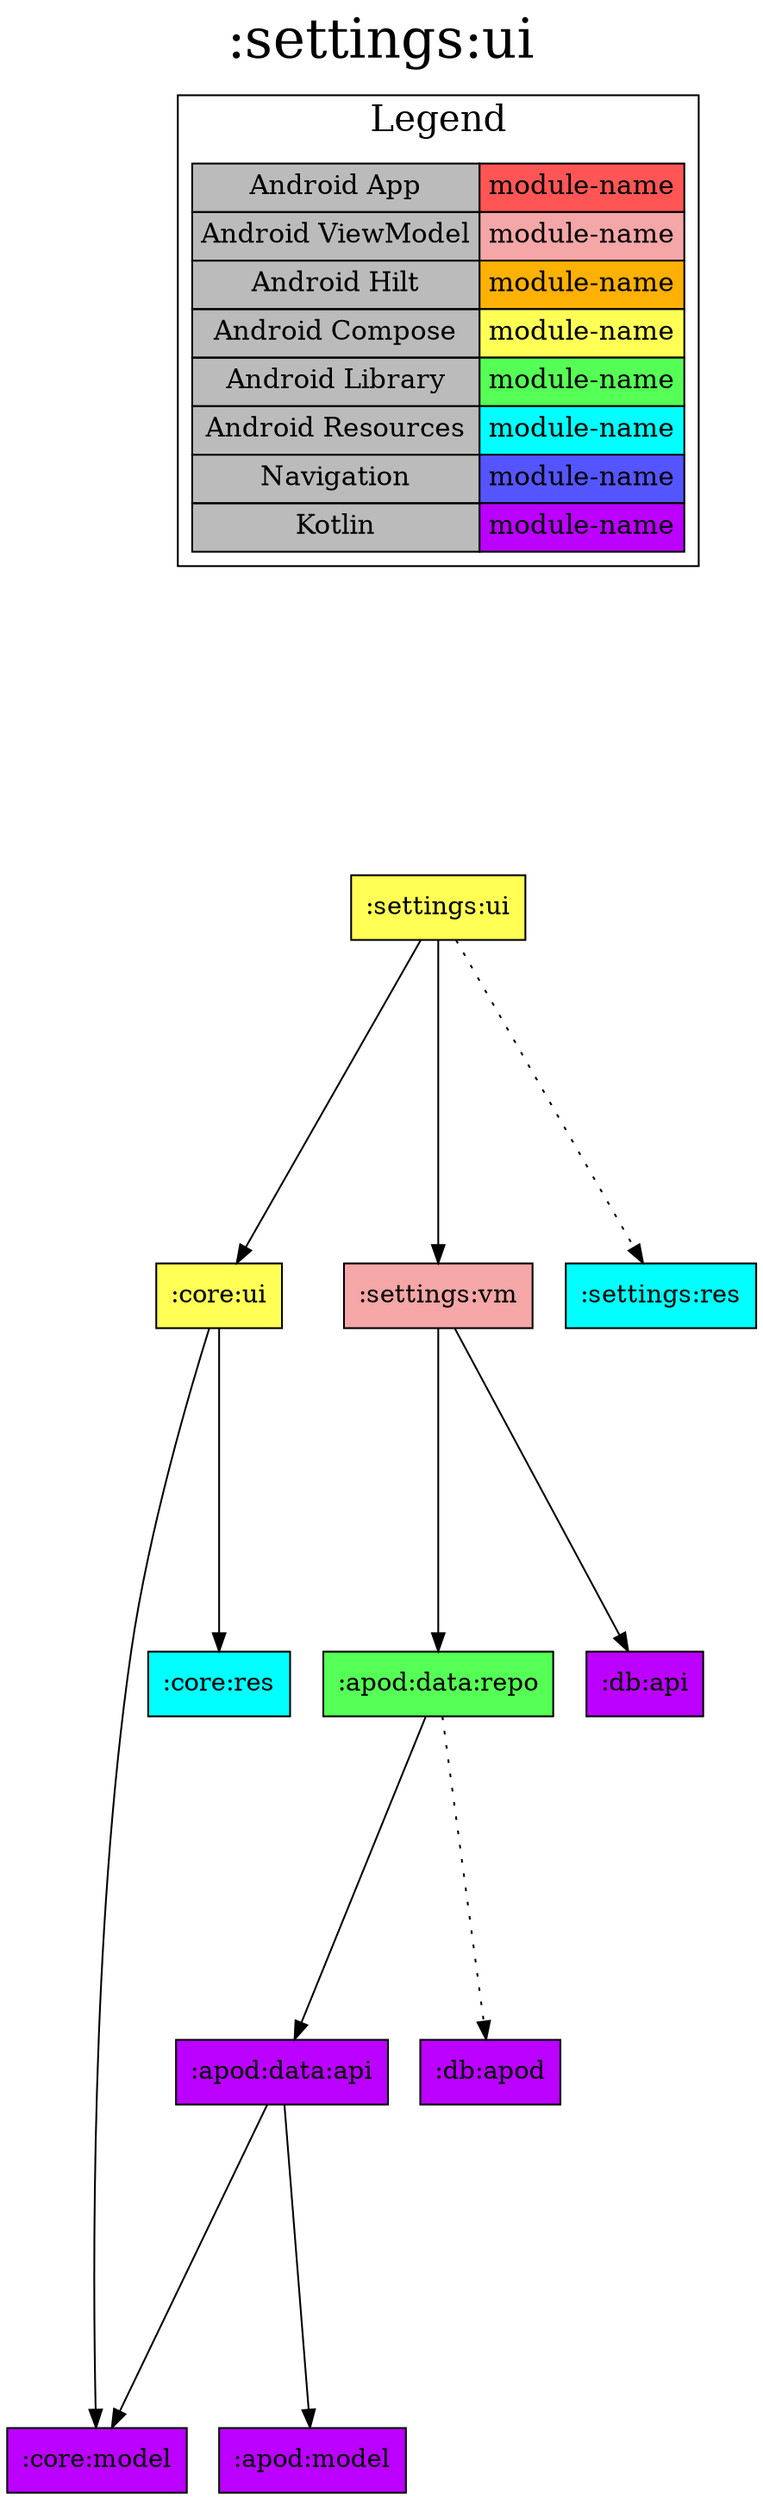 digraph {
edge ["dir"="forward"]
graph ["dpi"="100","label"=":settings:ui","labelloc"="t","fontsize"="30","ranksep"="2.5","rankdir"="TB"]
node ["style"="filled"]
":settings:ui" ["fillcolor"="#FFFF55","shape"="box"]
":core:ui" ["fillcolor"="#FFFF55","shape"="box"]
":core:model" ["fillcolor"="#BB00FF","shape"="box"]
":core:res" ["fillcolor"="#00FFFF","shape"="box"]
":settings:vm" ["fillcolor"="#F5A6A6","shape"="box"]
":apod:data:repo" ["fillcolor"="#55FF55","shape"="box"]
":apod:data:api" ["fillcolor"="#BB00FF","shape"="box"]
":apod:model" ["fillcolor"="#BB00FF","shape"="box"]
":db:apod" ["fillcolor"="#BB00FF","shape"="box"]
":db:api" ["fillcolor"="#BB00FF","shape"="box"]
":settings:res" ["fillcolor"="#00FFFF","shape"="box"]
{
edge ["dir"="none"]
graph ["rank"="same"]
}
":settings:ui" -> ":core:ui"
":settings:ui" -> ":settings:vm"
":settings:ui" -> ":settings:res" ["style"="dotted"]
":core:ui" -> ":core:model"
":core:ui" -> ":core:res"
":settings:vm" -> ":apod:data:repo"
":settings:vm" -> ":db:api"
":apod:data:repo" -> ":apod:data:api"
":apod:data:repo" -> ":db:apod" ["style"="dotted"]
":apod:data:api" -> ":apod:model"
":apod:data:api" -> ":core:model"
subgraph "cluster_legend" {
edge ["dir"="none"]
graph ["label"="Legend","fontsize"="20"]
"Legend" ["style"="filled","fillcolor"="#bbbbbb","shape"="none","margin"="0","fontsize"="15","label"=<
<TABLE BORDER="0" CELLBORDER="1" CELLSPACING="0" CELLPADDING="4">
<TR><TD>Android App</TD><TD BGCOLOR="#FF5555">module-name</TD></TR>
<TR><TD>Android ViewModel</TD><TD BGCOLOR="#F5A6A6">module-name</TD></TR>
<TR><TD>Android Hilt</TD><TD BGCOLOR="#FCB103">module-name</TD></TR>
<TR><TD>Android Compose</TD><TD BGCOLOR="#FFFF55">module-name</TD></TR>
<TR><TD>Android Library</TD><TD BGCOLOR="#55FF55">module-name</TD></TR>
<TR><TD>Android Resources</TD><TD BGCOLOR="#00FFFF">module-name</TD></TR>
<TR><TD>Navigation</TD><TD BGCOLOR="#5555FF">module-name</TD></TR>
<TR><TD>Kotlin</TD><TD BGCOLOR="#BB00FF">module-name</TD></TR>
</TABLE>
>]
} -> ":settings:ui" ["style"="invis"]
}